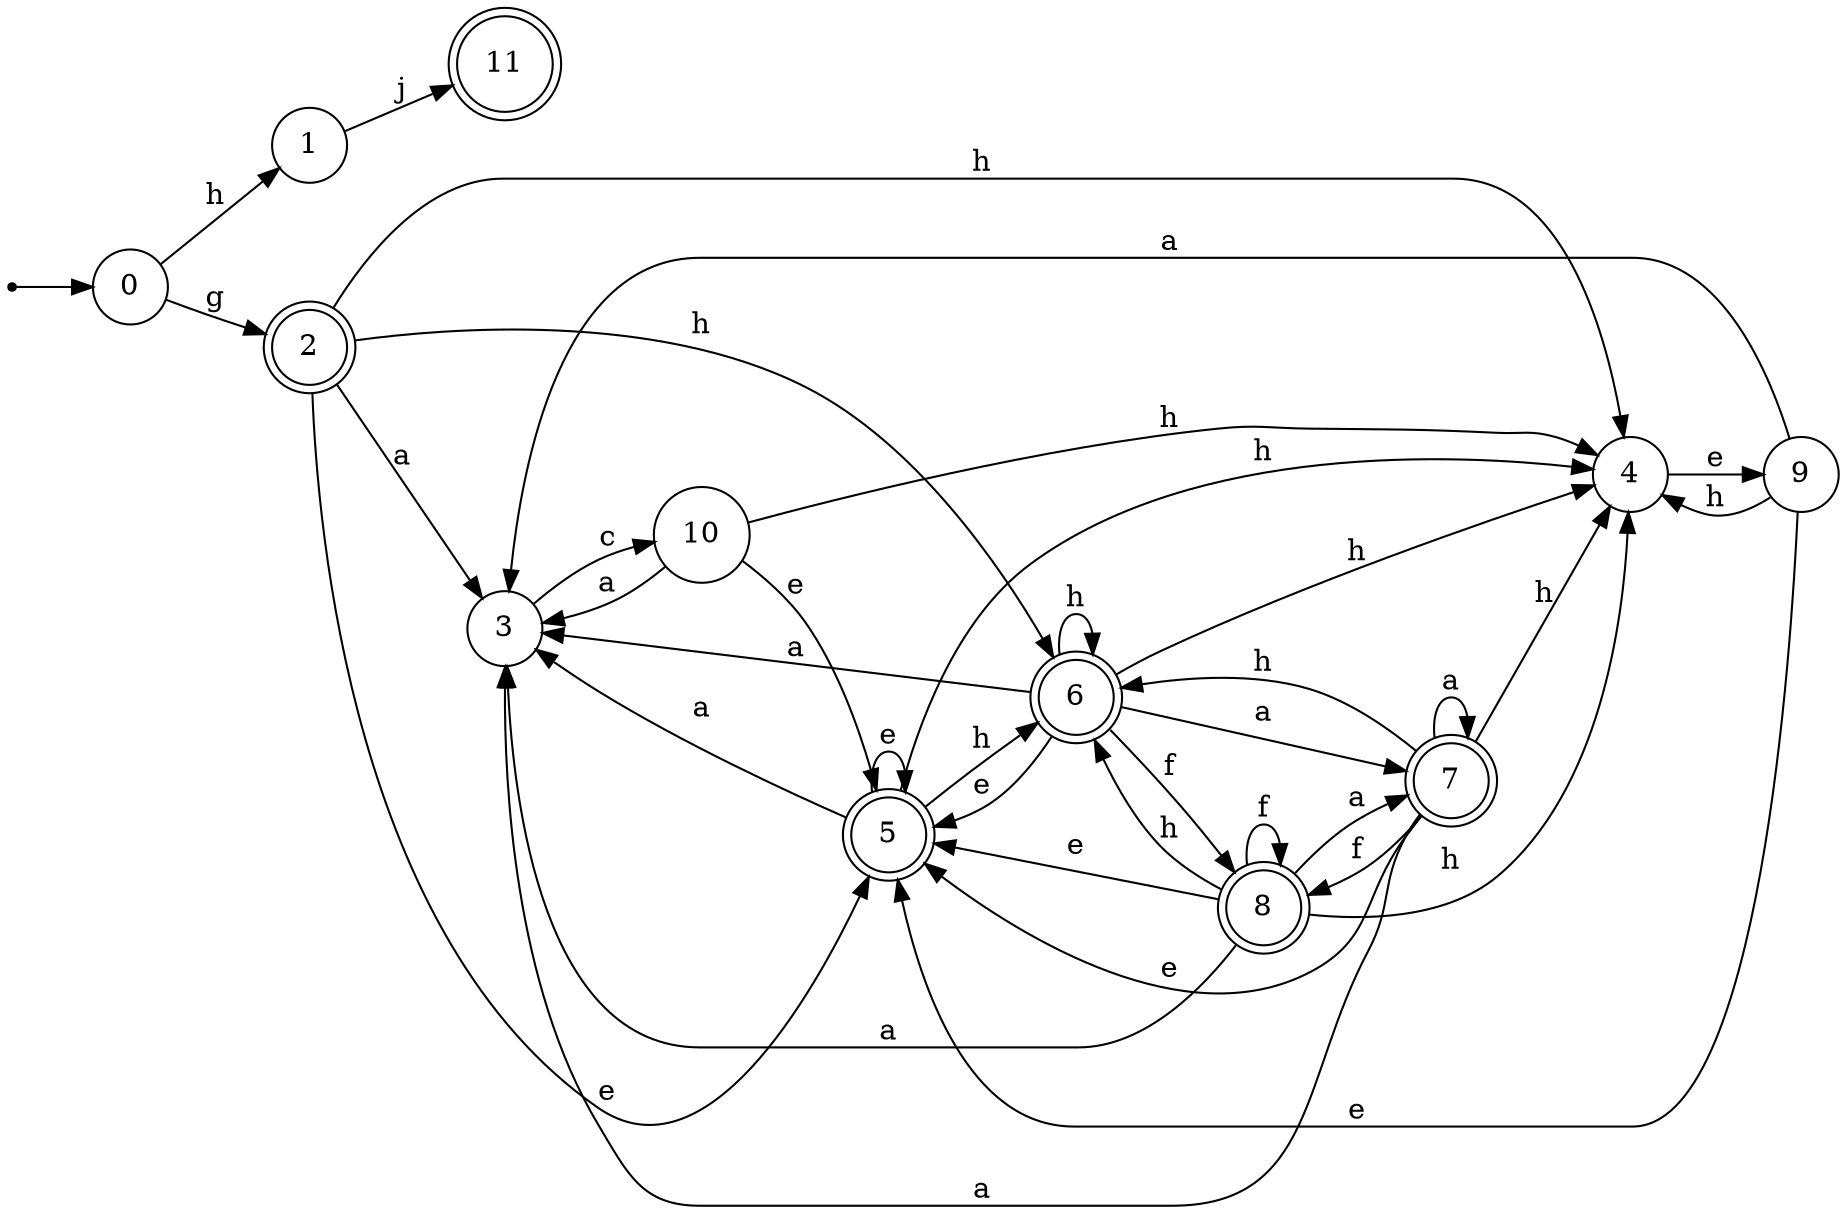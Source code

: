digraph finite_state_machine {
rankdir=LR;
size="20,20";
node [shape = point]; "dummy0"
node [shape = circle]; "0";
"dummy0" -> "0";
node [shape = circle]; "1";
node [shape = doublecircle]; "2";node [shape = circle]; "3";
node [shape = circle]; "4";
node [shape = doublecircle]; "5";node [shape = doublecircle]; "6";node [shape = doublecircle]; "7";node [shape = doublecircle]; "8";node [shape = circle]; "9";
node [shape = circle]; "10";
node [shape = doublecircle]; "11";"0" -> "1" [label = "h"];
 "0" -> "2" [label = "g"];
 "2" -> "3" [label = "a"];
 "2" -> "4" [label = "h"];
 "2" -> "6" [label = "h"];
 "2" -> "5" [label = "e"];
 "6" -> "4" [label = "h"];
 "6" -> "6" [label = "h"];
 "6" -> "3" [label = "a"];
 "6" -> "7" [label = "a"];
 "6" -> "8" [label = "f"];
 "6" -> "5" [label = "e"];
 "8" -> "8" [label = "f"];
 "8" -> "3" [label = "a"];
 "8" -> "7" [label = "a"];
 "8" -> "4" [label = "h"];
 "8" -> "6" [label = "h"];
 "8" -> "5" [label = "e"];
 "7" -> "3" [label = "a"];
 "7" -> "7" [label = "a"];
 "7" -> "8" [label = "f"];
 "7" -> "4" [label = "h"];
 "7" -> "6" [label = "h"];
 "7" -> "5" [label = "e"];
 "5" -> "5" [label = "e"];
 "5" -> "3" [label = "a"];
 "5" -> "4" [label = "h"];
 "5" -> "6" [label = "h"];
 "4" -> "9" [label = "e"];
 "9" -> "4" [label = "h"];
 "9" -> "3" [label = "a"];
 "9" -> "5" [label = "e"];
 "3" -> "10" [label = "c"];
 "10" -> "3" [label = "a"];
 "10" -> "4" [label = "h"];
 "10" -> "5" [label = "e"];
 "1" -> "11" [label = "j"];
 }
